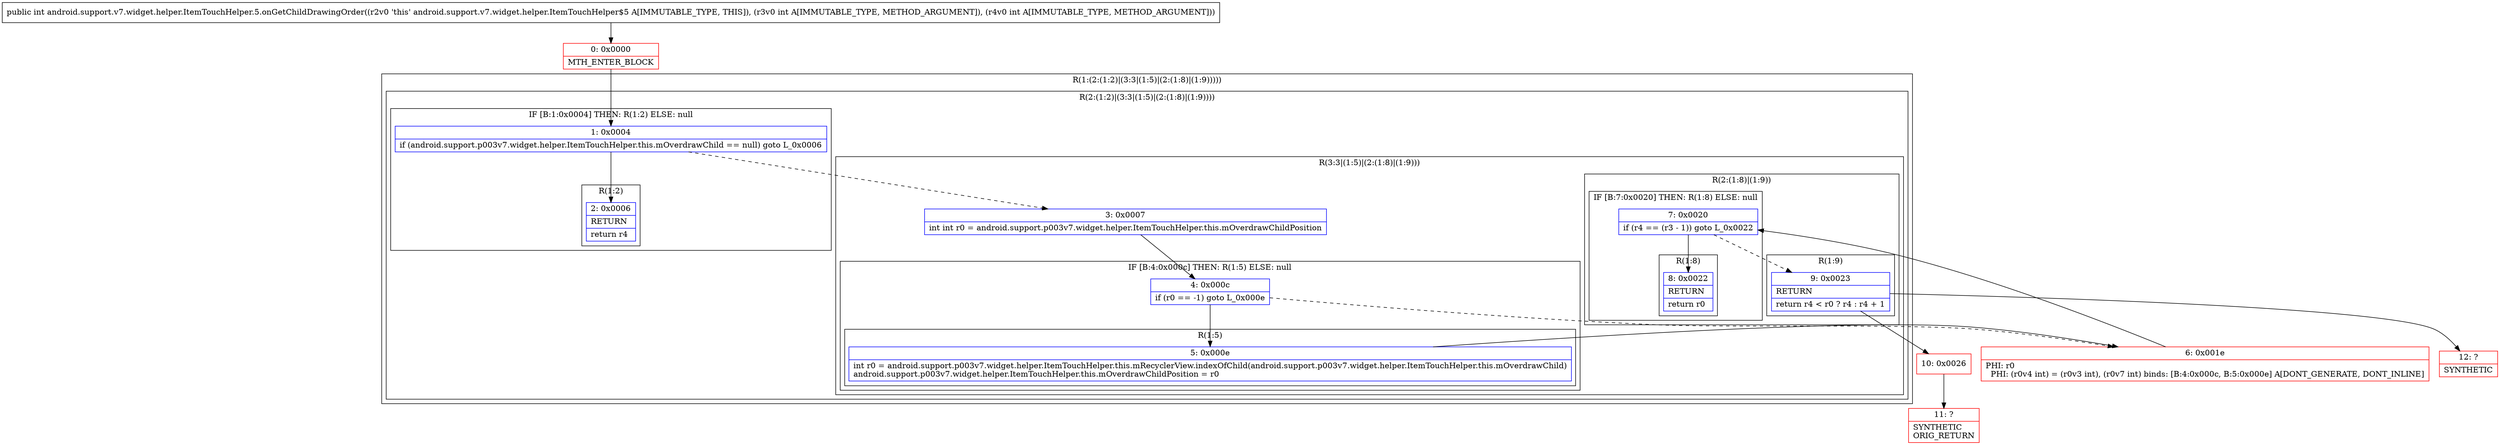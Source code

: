digraph "CFG forandroid.support.v7.widget.helper.ItemTouchHelper.5.onGetChildDrawingOrder(II)I" {
subgraph cluster_Region_2046718516 {
label = "R(1:(2:(1:2)|(3:3|(1:5)|(2:(1:8)|(1:9)))))";
node [shape=record,color=blue];
subgraph cluster_Region_1215828331 {
label = "R(2:(1:2)|(3:3|(1:5)|(2:(1:8)|(1:9))))";
node [shape=record,color=blue];
subgraph cluster_IfRegion_191869146 {
label = "IF [B:1:0x0004] THEN: R(1:2) ELSE: null";
node [shape=record,color=blue];
Node_1 [shape=record,label="{1\:\ 0x0004|if (android.support.p003v7.widget.helper.ItemTouchHelper.this.mOverdrawChild == null) goto L_0x0006\l}"];
subgraph cluster_Region_1311160164 {
label = "R(1:2)";
node [shape=record,color=blue];
Node_2 [shape=record,label="{2\:\ 0x0006|RETURN\l|return r4\l}"];
}
}
subgraph cluster_Region_537554265 {
label = "R(3:3|(1:5)|(2:(1:8)|(1:9)))";
node [shape=record,color=blue];
Node_3 [shape=record,label="{3\:\ 0x0007|int int r0 = android.support.p003v7.widget.helper.ItemTouchHelper.this.mOverdrawChildPosition\l}"];
subgraph cluster_IfRegion_1807949576 {
label = "IF [B:4:0x000c] THEN: R(1:5) ELSE: null";
node [shape=record,color=blue];
Node_4 [shape=record,label="{4\:\ 0x000c|if (r0 == \-1) goto L_0x000e\l}"];
subgraph cluster_Region_142267879 {
label = "R(1:5)";
node [shape=record,color=blue];
Node_5 [shape=record,label="{5\:\ 0x000e|int r0 = android.support.p003v7.widget.helper.ItemTouchHelper.this.mRecyclerView.indexOfChild(android.support.p003v7.widget.helper.ItemTouchHelper.this.mOverdrawChild)\landroid.support.p003v7.widget.helper.ItemTouchHelper.this.mOverdrawChildPosition = r0\l}"];
}
}
subgraph cluster_Region_1153635142 {
label = "R(2:(1:8)|(1:9))";
node [shape=record,color=blue];
subgraph cluster_IfRegion_1287168508 {
label = "IF [B:7:0x0020] THEN: R(1:8) ELSE: null";
node [shape=record,color=blue];
Node_7 [shape=record,label="{7\:\ 0x0020|if (r4 == (r3 \- 1)) goto L_0x0022\l}"];
subgraph cluster_Region_397507307 {
label = "R(1:8)";
node [shape=record,color=blue];
Node_8 [shape=record,label="{8\:\ 0x0022|RETURN\l|return r0\l}"];
}
}
subgraph cluster_Region_1688387041 {
label = "R(1:9)";
node [shape=record,color=blue];
Node_9 [shape=record,label="{9\:\ 0x0023|RETURN\l|return r4 \< r0 ? r4 : r4 + 1\l}"];
}
}
}
}
}
Node_0 [shape=record,color=red,label="{0\:\ 0x0000|MTH_ENTER_BLOCK\l}"];
Node_6 [shape=record,color=red,label="{6\:\ 0x001e|PHI: r0 \l  PHI: (r0v4 int) = (r0v3 int), (r0v7 int) binds: [B:4:0x000c, B:5:0x000e] A[DONT_GENERATE, DONT_INLINE]\l}"];
Node_10 [shape=record,color=red,label="{10\:\ 0x0026}"];
Node_11 [shape=record,color=red,label="{11\:\ ?|SYNTHETIC\lORIG_RETURN\l}"];
Node_12 [shape=record,color=red,label="{12\:\ ?|SYNTHETIC\l}"];
MethodNode[shape=record,label="{public int android.support.v7.widget.helper.ItemTouchHelper.5.onGetChildDrawingOrder((r2v0 'this' android.support.v7.widget.helper.ItemTouchHelper$5 A[IMMUTABLE_TYPE, THIS]), (r3v0 int A[IMMUTABLE_TYPE, METHOD_ARGUMENT]), (r4v0 int A[IMMUTABLE_TYPE, METHOD_ARGUMENT])) }"];
MethodNode -> Node_0;
Node_1 -> Node_2;
Node_1 -> Node_3[style=dashed];
Node_3 -> Node_4;
Node_4 -> Node_5;
Node_4 -> Node_6[style=dashed];
Node_5 -> Node_6;
Node_7 -> Node_8;
Node_7 -> Node_9[style=dashed];
Node_9 -> Node_10;
Node_9 -> Node_12;
Node_0 -> Node_1;
Node_6 -> Node_7;
Node_10 -> Node_11;
}

